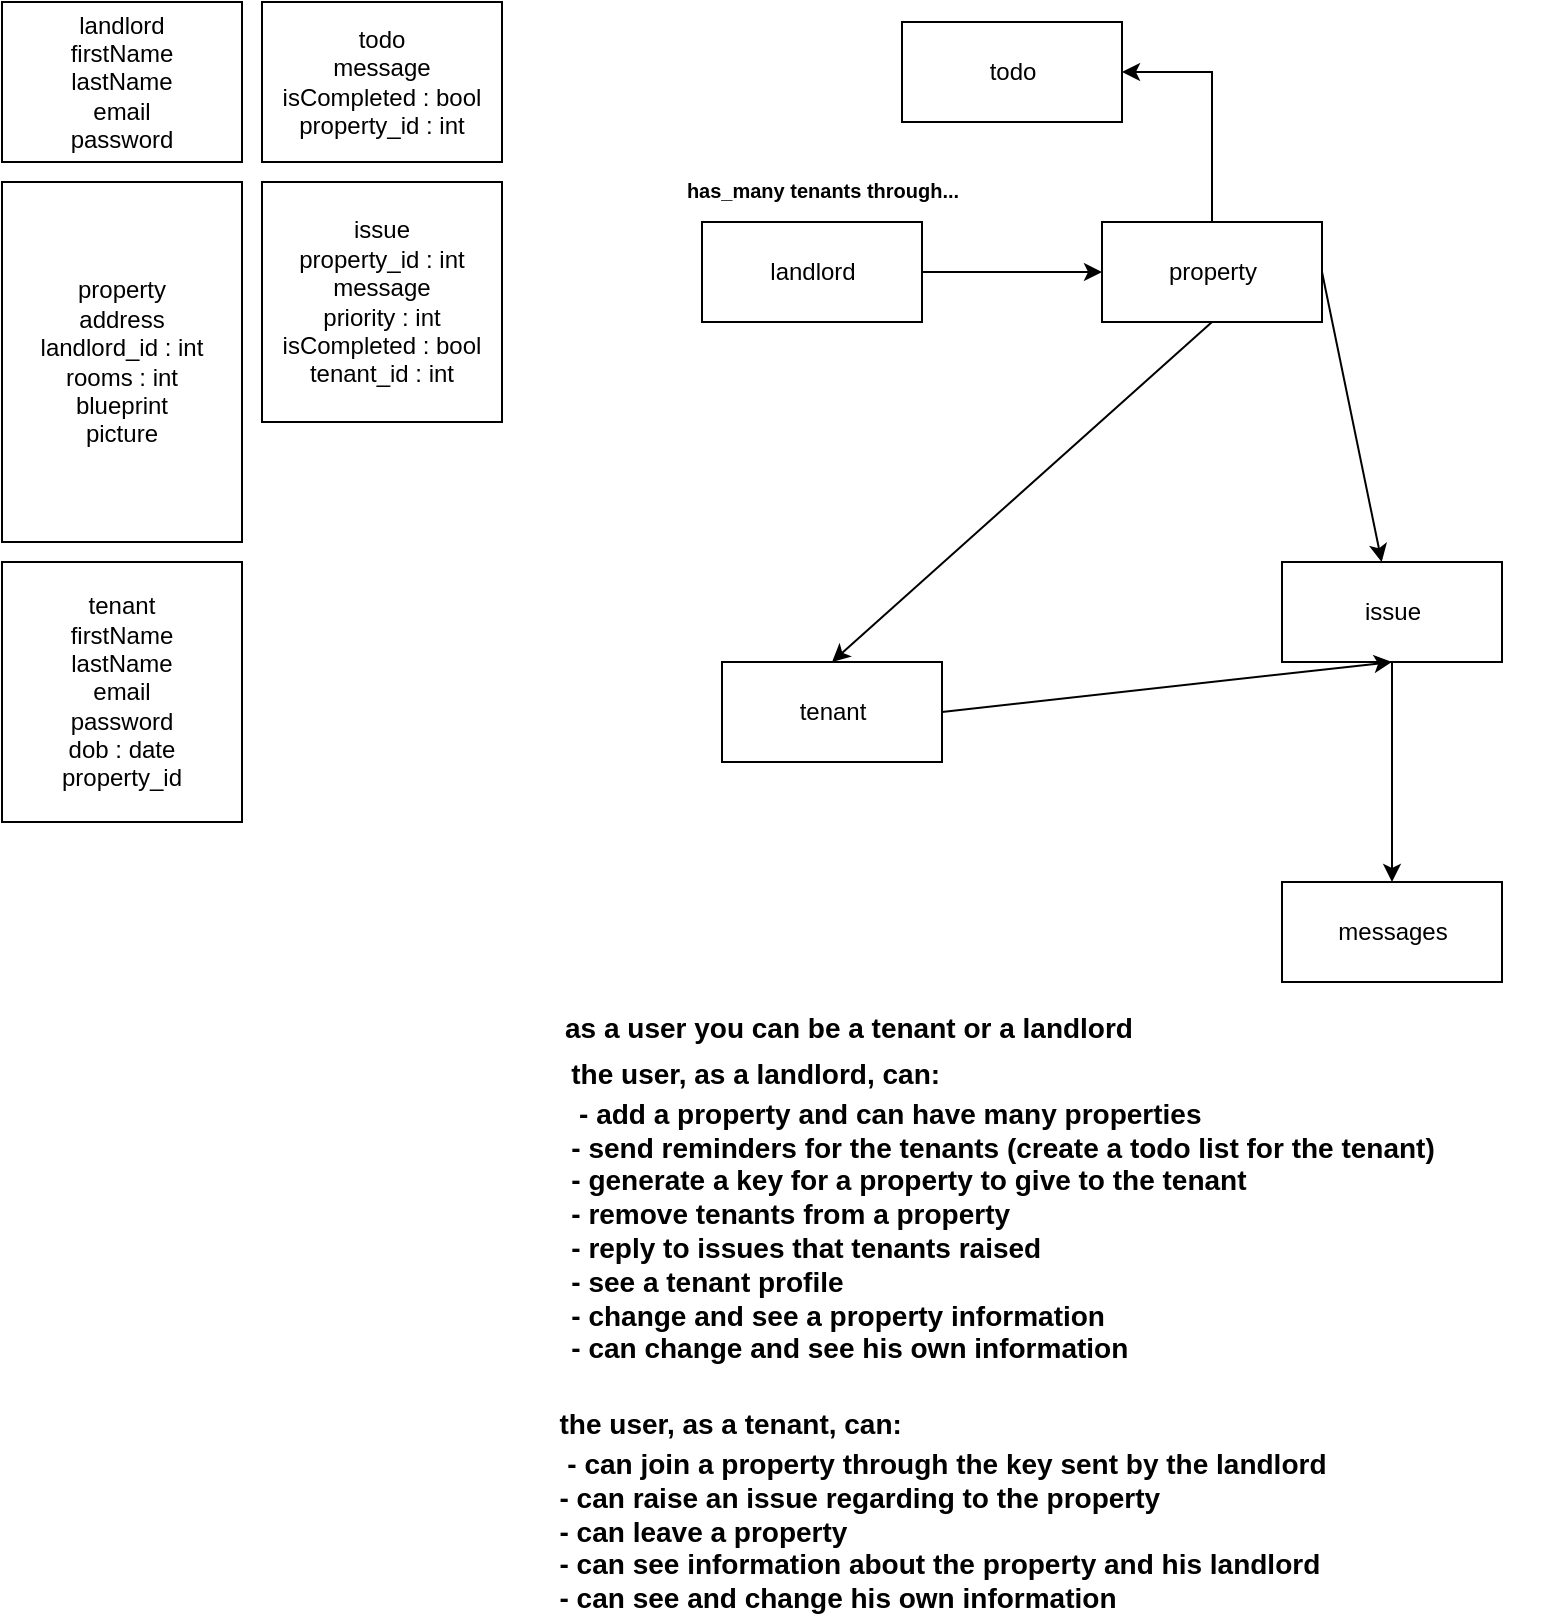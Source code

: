 <mxfile version="12.9.10" type="device"><diagram id="u8Xx-yAaymkNb-e_YsOO" name="Page-1"><mxGraphModel dx="934" dy="556" grid="1" gridSize="10" guides="1" tooltips="1" connect="1" arrows="1" fold="1" page="1" pageScale="1" pageWidth="850" pageHeight="1100" math="0" shadow="0"><root><mxCell id="0"/><mxCell id="1" parent="0"/><mxCell id="o60wYV2Gw0z5gzzfoUl3-5" value="tenant" style="html=1;" parent="1" vertex="1"><mxGeometry x="360" y="330" width="110" height="50" as="geometry"/></mxCell><mxCell id="o60wYV2Gw0z5gzzfoUl3-20" style="edgeStyle=orthogonalEdgeStyle;rounded=0;orthogonalLoop=1;jettySize=auto;html=1;" parent="1" source="o60wYV2Gw0z5gzzfoUl3-6" target="o60wYV2Gw0z5gzzfoUl3-18" edge="1"><mxGeometry relative="1" as="geometry"/></mxCell><mxCell id="o60wYV2Gw0z5gzzfoUl3-6" value="issue" style="html=1;" parent="1" vertex="1"><mxGeometry x="640" y="280" width="110" height="50" as="geometry"/></mxCell><mxCell id="o60wYV2Gw0z5gzzfoUl3-7" value="&lt;font style=&quot;font-size: 14px&quot;&gt;as a user you can be a tenant or a landlord&lt;/font&gt;" style="text;strokeColor=none;fillColor=none;html=1;fontSize=24;fontStyle=1;verticalAlign=middle;align=center;" parent="1" vertex="1"><mxGeometry x="240" y="490" width="365" height="40" as="geometry"/></mxCell><mxCell id="o60wYV2Gw0z5gzzfoUl3-8" value="&lt;div style=&quot;text-align: justify&quot;&gt;&lt;span style=&quot;font-size: 14px&quot;&gt;the user, as a landlord, can:&lt;/span&gt;&lt;/div&gt;&lt;font style=&quot;font-size: 14px&quot;&gt;&lt;div style=&quot;text-align: justify&quot;&gt;&lt;span&gt;&amp;nbsp;- add a property and can have many properties&lt;/span&gt;&lt;/div&gt;&lt;div style=&quot;text-align: justify&quot;&gt;&lt;span&gt;- send reminders for the tenants (create a todo list for the tenant)&lt;/span&gt;&lt;/div&gt;&lt;div style=&quot;text-align: justify&quot;&gt;&lt;span&gt;- generate a key for a property to give to the tenant&lt;/span&gt;&lt;/div&gt;&lt;div style=&quot;text-align: justify&quot;&gt;&lt;span&gt;- remove tenants from a property&lt;/span&gt;&lt;/div&gt;&lt;div style=&quot;text-align: justify&quot;&gt;&lt;span&gt;- reply to issues that tenants raised&lt;/span&gt;&lt;/div&gt;&lt;div style=&quot;text-align: justify&quot;&gt;&lt;span&gt;- see a tenant profile&lt;/span&gt;&lt;/div&gt;&lt;div style=&quot;text-align: justify&quot;&gt;&lt;span&gt;- change and see a property information&lt;/span&gt;&lt;/div&gt;&lt;div style=&quot;text-align: justify&quot;&gt;&lt;span&gt;- can change and see his own information&lt;/span&gt;&lt;/div&gt;&lt;/font&gt;" style="text;strokeColor=none;fillColor=none;html=1;fontSize=24;fontStyle=1;verticalAlign=middle;align=center;" parent="1" vertex="1"><mxGeometry x="220" y="580" width="560" height="40" as="geometry"/></mxCell><mxCell id="o60wYV2Gw0z5gzzfoUl3-9" value="landlord" style="html=1;" parent="1" vertex="1"><mxGeometry x="350" y="110" width="110" height="50" as="geometry"/></mxCell><mxCell id="o60wYV2Gw0z5gzzfoUl3-29" style="edgeStyle=orthogonalEdgeStyle;rounded=0;orthogonalLoop=1;jettySize=auto;html=1;entryX=1;entryY=0.5;entryDx=0;entryDy=0;" parent="1" source="o60wYV2Gw0z5gzzfoUl3-10" target="o60wYV2Gw0z5gzzfoUl3-27" edge="1"><mxGeometry relative="1" as="geometry"/></mxCell><mxCell id="o60wYV2Gw0z5gzzfoUl3-10" value="property" style="html=1;" parent="1" vertex="1"><mxGeometry x="550" y="110" width="110" height="50" as="geometry"/></mxCell><mxCell id="o60wYV2Gw0z5gzzfoUl3-12" value="" style="endArrow=classic;html=1;entryX=0;entryY=0.5;entryDx=0;entryDy=0;exitX=1;exitY=0.5;exitDx=0;exitDy=0;" parent="1" source="o60wYV2Gw0z5gzzfoUl3-9" target="o60wYV2Gw0z5gzzfoUl3-10" edge="1"><mxGeometry width="50" height="50" relative="1" as="geometry"><mxPoint x="510" y="220" as="sourcePoint"/><mxPoint x="540" y="170" as="targetPoint"/></mxGeometry></mxCell><mxCell id="o60wYV2Gw0z5gzzfoUl3-13" value="" style="endArrow=classic;html=1;entryX=0.5;entryY=0;entryDx=0;entryDy=0;exitX=0.5;exitY=1;exitDx=0;exitDy=0;" parent="1" source="o60wYV2Gw0z5gzzfoUl3-10" target="o60wYV2Gw0z5gzzfoUl3-5" edge="1"><mxGeometry width="50" height="50" relative="1" as="geometry"><mxPoint x="460" y="210" as="sourcePoint"/><mxPoint x="550" y="210" as="targetPoint"/></mxGeometry></mxCell><mxCell id="o60wYV2Gw0z5gzzfoUl3-15" value="&lt;font style=&quot;font-size: 10px&quot;&gt;has_many tenants through...&lt;/font&gt;" style="text;strokeColor=none;fillColor=none;html=1;fontSize=24;fontStyle=1;verticalAlign=middle;align=center;" parent="1" vertex="1"><mxGeometry x="360" y="70" width="100" height="40" as="geometry"/></mxCell><mxCell id="o60wYV2Gw0z5gzzfoUl3-16" value="" style="endArrow=classic;html=1;entryX=0.5;entryY=1;entryDx=0;entryDy=0;exitX=1;exitY=0.5;exitDx=0;exitDy=0;" parent="1" source="o60wYV2Gw0z5gzzfoUl3-5" target="o60wYV2Gw0z5gzzfoUl3-6" edge="1"><mxGeometry width="50" height="50" relative="1" as="geometry"><mxPoint x="615" y="170" as="sourcePoint"/><mxPoint x="415" y="280" as="targetPoint"/></mxGeometry></mxCell><mxCell id="o60wYV2Gw0z5gzzfoUl3-17" value="" style="endArrow=classic;html=1;exitX=1;exitY=0.5;exitDx=0;exitDy=0;" parent="1" source="o60wYV2Gw0z5gzzfoUl3-10" target="o60wYV2Gw0z5gzzfoUl3-6" edge="1"><mxGeometry width="50" height="50" relative="1" as="geometry"><mxPoint x="470" y="305" as="sourcePoint"/><mxPoint x="705" y="270" as="targetPoint"/></mxGeometry></mxCell><mxCell id="o60wYV2Gw0z5gzzfoUl3-18" value="messages" style="html=1;" parent="1" vertex="1"><mxGeometry x="640" y="440" width="110" height="50" as="geometry"/></mxCell><mxCell id="o60wYV2Gw0z5gzzfoUl3-26" value="&lt;div style=&quot;text-align: justify&quot;&gt;&lt;span style=&quot;font-size: 14px&quot;&gt;the user, as a tenant, can:&lt;/span&gt;&lt;/div&gt;&lt;font style=&quot;font-size: 14px&quot;&gt;&lt;div style=&quot;text-align: justify&quot;&gt;&lt;span&gt;&amp;nbsp;- can join a property through the key sent by the landlord&lt;/span&gt;&lt;/div&gt;&lt;div style=&quot;text-align: justify&quot;&gt;&lt;span&gt;- can raise an issue regarding to the property&lt;/span&gt;&lt;/div&gt;&lt;div style=&quot;text-align: justify&quot;&gt;&lt;span&gt;- can leave a property&amp;nbsp;&lt;/span&gt;&lt;/div&gt;&lt;div style=&quot;text-align: justify&quot;&gt;&lt;span&gt;- can see information about the property and his landlord&lt;/span&gt;&lt;/div&gt;&lt;div style=&quot;text-align: justify&quot;&gt;&lt;span&gt;- can see and change his own information&lt;/span&gt;&lt;/div&gt;&lt;/font&gt;" style="text;strokeColor=none;fillColor=none;html=1;fontSize=24;fontStyle=1;verticalAlign=middle;align=center;" parent="1" vertex="1"><mxGeometry x="190" y="730" width="560" height="40" as="geometry"/></mxCell><mxCell id="o60wYV2Gw0z5gzzfoUl3-27" value="todo" style="html=1;" parent="1" vertex="1"><mxGeometry x="450" y="10" width="110" height="50" as="geometry"/></mxCell><mxCell id="16bW30UNWT8ACGDXnnVl-1" value="landlord&lt;br&gt;firstName&lt;br&gt;lastName&lt;br&gt;email&lt;br&gt;password" style="rounded=0;whiteSpace=wrap;html=1;" vertex="1" parent="1"><mxGeometry width="120" height="80" as="geometry"/></mxCell><mxCell id="16bW30UNWT8ACGDXnnVl-2" value="property&lt;br&gt;address&lt;br&gt;landlord_id : int&lt;br&gt;rooms : int&lt;br&gt;blueprint&lt;br&gt;picture" style="rounded=0;whiteSpace=wrap;html=1;" vertex="1" parent="1"><mxGeometry y="90" width="120" height="180" as="geometry"/></mxCell><mxCell id="16bW30UNWT8ACGDXnnVl-3" value="tenant&lt;br&gt;firstName&lt;br&gt;lastName&lt;br&gt;email&lt;br&gt;password&lt;br&gt;dob : date&lt;br&gt;property_id" style="rounded=0;whiteSpace=wrap;html=1;" vertex="1" parent="1"><mxGeometry y="280" width="120" height="130" as="geometry"/></mxCell><mxCell id="16bW30UNWT8ACGDXnnVl-4" value="todo&lt;br&gt;message&lt;br&gt;isCompleted : bool&lt;br&gt;property_id : int" style="rounded=0;whiteSpace=wrap;html=1;" vertex="1" parent="1"><mxGeometry x="130" width="120" height="80" as="geometry"/></mxCell><mxCell id="16bW30UNWT8ACGDXnnVl-5" value="issue&lt;br&gt;property_id : int&lt;br&gt;message&lt;br&gt;priority : int&lt;br&gt;isCompleted : bool&lt;br&gt;tenant_id : int" style="rounded=0;whiteSpace=wrap;html=1;" vertex="1" parent="1"><mxGeometry x="130" y="90" width="120" height="120" as="geometry"/></mxCell></root></mxGraphModel></diagram></mxfile>